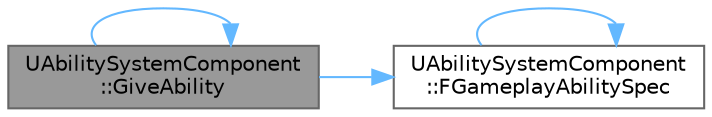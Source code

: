 digraph "UAbilitySystemComponent::GiveAbility"
{
 // INTERACTIVE_SVG=YES
 // LATEX_PDF_SIZE
  bgcolor="transparent";
  edge [fontname=Helvetica,fontsize=10,labelfontname=Helvetica,labelfontsize=10];
  node [fontname=Helvetica,fontsize=10,shape=box,height=0.2,width=0.4];
  rankdir="LR";
  Node1 [id="Node000001",label="UAbilitySystemComponent\l::GiveAbility",height=0.2,width=0.4,color="gray40", fillcolor="grey60", style="filled", fontcolor="black",tooltip="GameplayAbilities."];
  Node1 -> Node2 [id="edge1_Node000001_Node000002",color="steelblue1",style="solid",tooltip=" "];
  Node2 [id="Node000002",label="UAbilitySystemComponent\l::FGameplayAbilitySpec",height=0.2,width=0.4,color="grey40", fillcolor="white", style="filled",URL="$d4/d2d/classUAbilitySystemComponent.html#aea8da3284f6c817e3452cada3a205ead",tooltip=" "];
  Node2 -> Node2 [id="edge2_Node000002_Node000002",color="steelblue1",style="solid",tooltip=" "];
  Node1 -> Node1 [id="edge3_Node000001_Node000001",color="steelblue1",style="solid",tooltip=" "];
}
